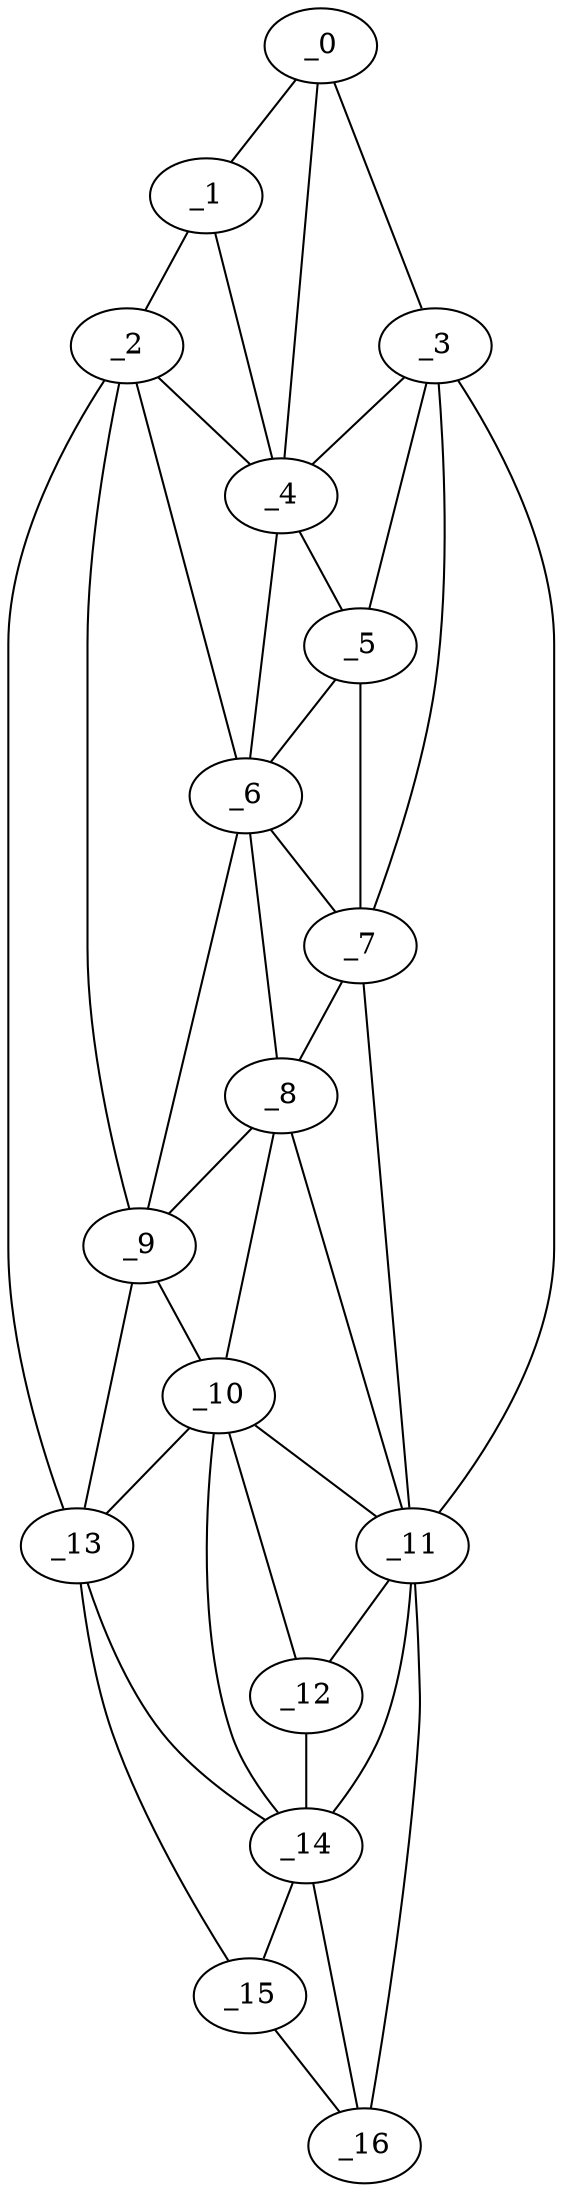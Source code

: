 graph "obj23__210.gxl" {
	_0	 [x=7,
		y=53];
	_1	 [x=8,
		y=61];
	_0 -- _1	 [valence=1];
	_3	 [x=27,
		y=40];
	_0 -- _3	 [valence=1];
	_4	 [x=34,
		y=57];
	_0 -- _4	 [valence=2];
	_2	 [x=15,
		y=75];
	_1 -- _2	 [valence=1];
	_1 -- _4	 [valence=2];
	_2 -- _4	 [valence=2];
	_6	 [x=66,
		y=65];
	_2 -- _6	 [valence=2];
	_9	 [x=75,
		y=78];
	_2 -- _9	 [valence=1];
	_13	 [x=95,
		y=87];
	_2 -- _13	 [valence=1];
	_3 -- _4	 [valence=2];
	_5	 [x=45,
		y=47];
	_3 -- _5	 [valence=2];
	_7	 [x=68,
		y=51];
	_3 -- _7	 [valence=1];
	_11	 [x=91,
		y=56];
	_3 -- _11	 [valence=1];
	_4 -- _5	 [valence=2];
	_4 -- _6	 [valence=2];
	_5 -- _6	 [valence=2];
	_5 -- _7	 [valence=2];
	_6 -- _7	 [valence=2];
	_8	 [x=74,
		y=66];
	_6 -- _8	 [valence=2];
	_6 -- _9	 [valence=2];
	_7 -- _8	 [valence=2];
	_7 -- _11	 [valence=2];
	_8 -- _9	 [valence=2];
	_10	 [x=90,
		y=66];
	_8 -- _10	 [valence=2];
	_8 -- _11	 [valence=1];
	_9 -- _10	 [valence=1];
	_9 -- _13	 [valence=1];
	_10 -- _11	 [valence=2];
	_12	 [x=94,
		y=63];
	_10 -- _12	 [valence=2];
	_10 -- _13	 [valence=2];
	_14	 [x=107,
		y=68];
	_10 -- _14	 [valence=1];
	_11 -- _12	 [valence=1];
	_11 -- _14	 [valence=2];
	_16	 [x=123,
		y=69];
	_11 -- _16	 [valence=1];
	_12 -- _14	 [valence=2];
	_13 -- _14	 [valence=2];
	_15	 [x=122,
		y=74];
	_13 -- _15	 [valence=1];
	_14 -- _15	 [valence=2];
	_14 -- _16	 [valence=1];
	_15 -- _16	 [valence=1];
}
